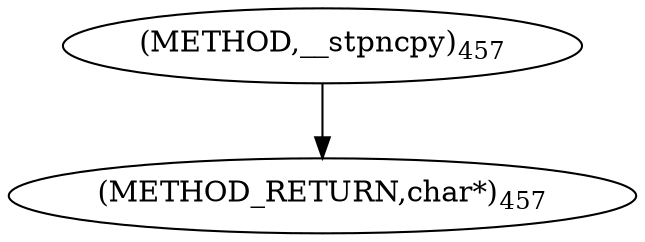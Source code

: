 digraph "__stpncpy" {  
"99012" [label = <(METHOD,__stpncpy)<SUB>457</SUB>> ]
"99016" [label = <(METHOD_RETURN,char*)<SUB>457</SUB>> ]
  "99012" -> "99016" 
}
